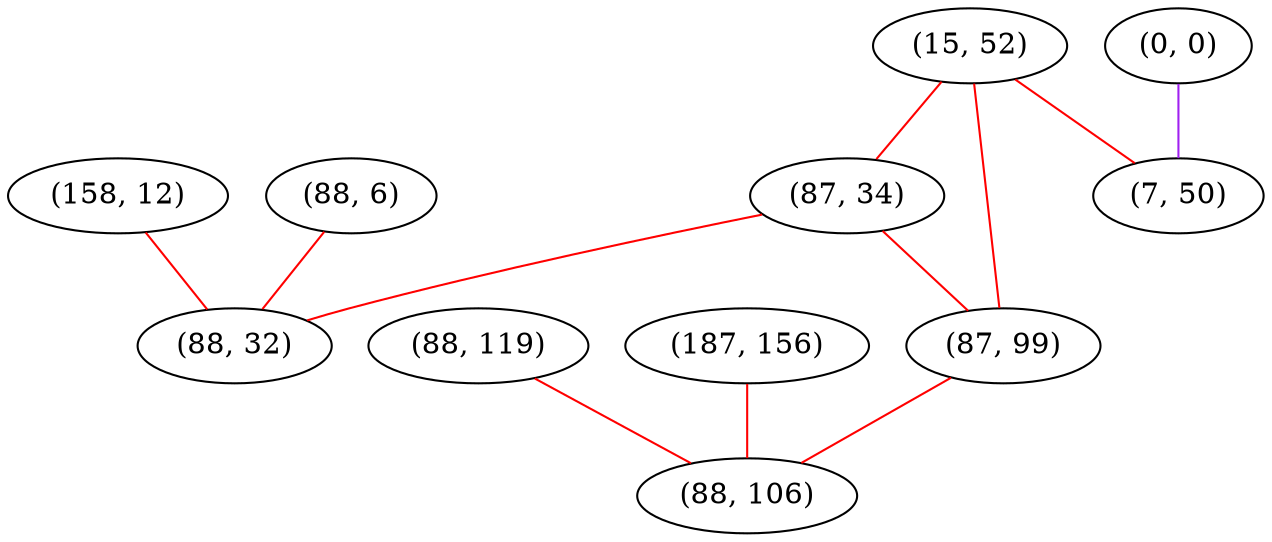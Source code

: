graph "" {
"(158, 12)";
"(0, 0)";
"(15, 52)";
"(88, 6)";
"(87, 34)";
"(87, 99)";
"(7, 50)";
"(88, 119)";
"(88, 32)";
"(187, 156)";
"(88, 106)";
"(158, 12)" -- "(88, 32)"  [color=red, key=0, weight=1];
"(0, 0)" -- "(7, 50)"  [color=purple, key=0, weight=4];
"(15, 52)" -- "(87, 99)"  [color=red, key=0, weight=1];
"(15, 52)" -- "(87, 34)"  [color=red, key=0, weight=1];
"(15, 52)" -- "(7, 50)"  [color=red, key=0, weight=1];
"(88, 6)" -- "(88, 32)"  [color=red, key=0, weight=1];
"(87, 34)" -- "(87, 99)"  [color=red, key=0, weight=1];
"(87, 34)" -- "(88, 32)"  [color=red, key=0, weight=1];
"(87, 99)" -- "(88, 106)"  [color=red, key=0, weight=1];
"(88, 119)" -- "(88, 106)"  [color=red, key=0, weight=1];
"(187, 156)" -- "(88, 106)"  [color=red, key=0, weight=1];
}

